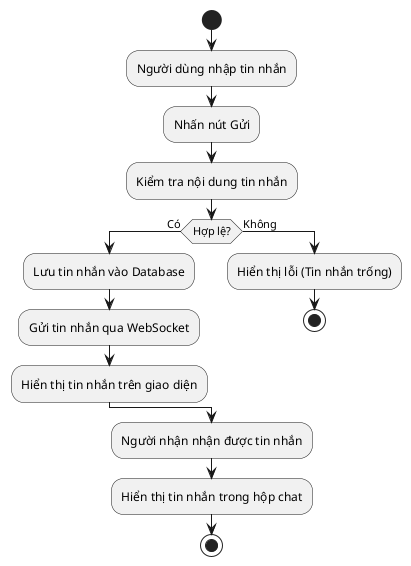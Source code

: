 @startuml
start
:Người dùng nhập tin nhắn;
:Nhấn nút Gửi;
:Kiểm tra nội dung tin nhắn;
if (Hợp lệ?) then (Có)
    :Lưu tin nhắn vào Database;
    :Gửi tin nhắn qua WebSocket;
    :Hiển thị tin nhắn trên giao diện;
else (Không)
    :Hiển thị lỗi (Tin nhắn trống);
    stop
endif

:Người nhận nhận được tin nhắn;
:Hiển thị tin nhắn trong hộp chat;
stop
@enduml
